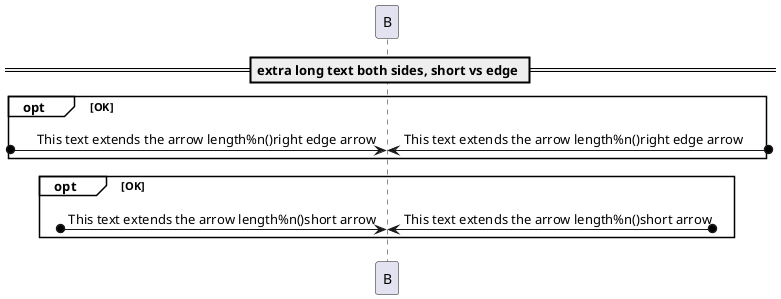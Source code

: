 {
  "sha1": "lud0850bpi36h5odey5l7ay17az4rex",
  "insertion": {
    "when": "2024-06-28T15:36:27.762Z",
    "url": "https://github.com/plantuml/plantuml/pull/1842",
    "user": "plantuml@gmail.com"
  }
}
@startuml
!pragma teoz true
participant B
== extra long text both sides, short vs edge ==
opt#transparent OK
   [o-> B : This text extends the arrow length%n()right edge arrow
& B <-o] : This text extends the arrow length%n()right edge arrow
end
opt#transparent OK /'in teoz'/
?o-> B : This text extends the arrow length%n()short arrow
& B <-o? : This text extends the arrow length%n()short arrow
end
@enduml
